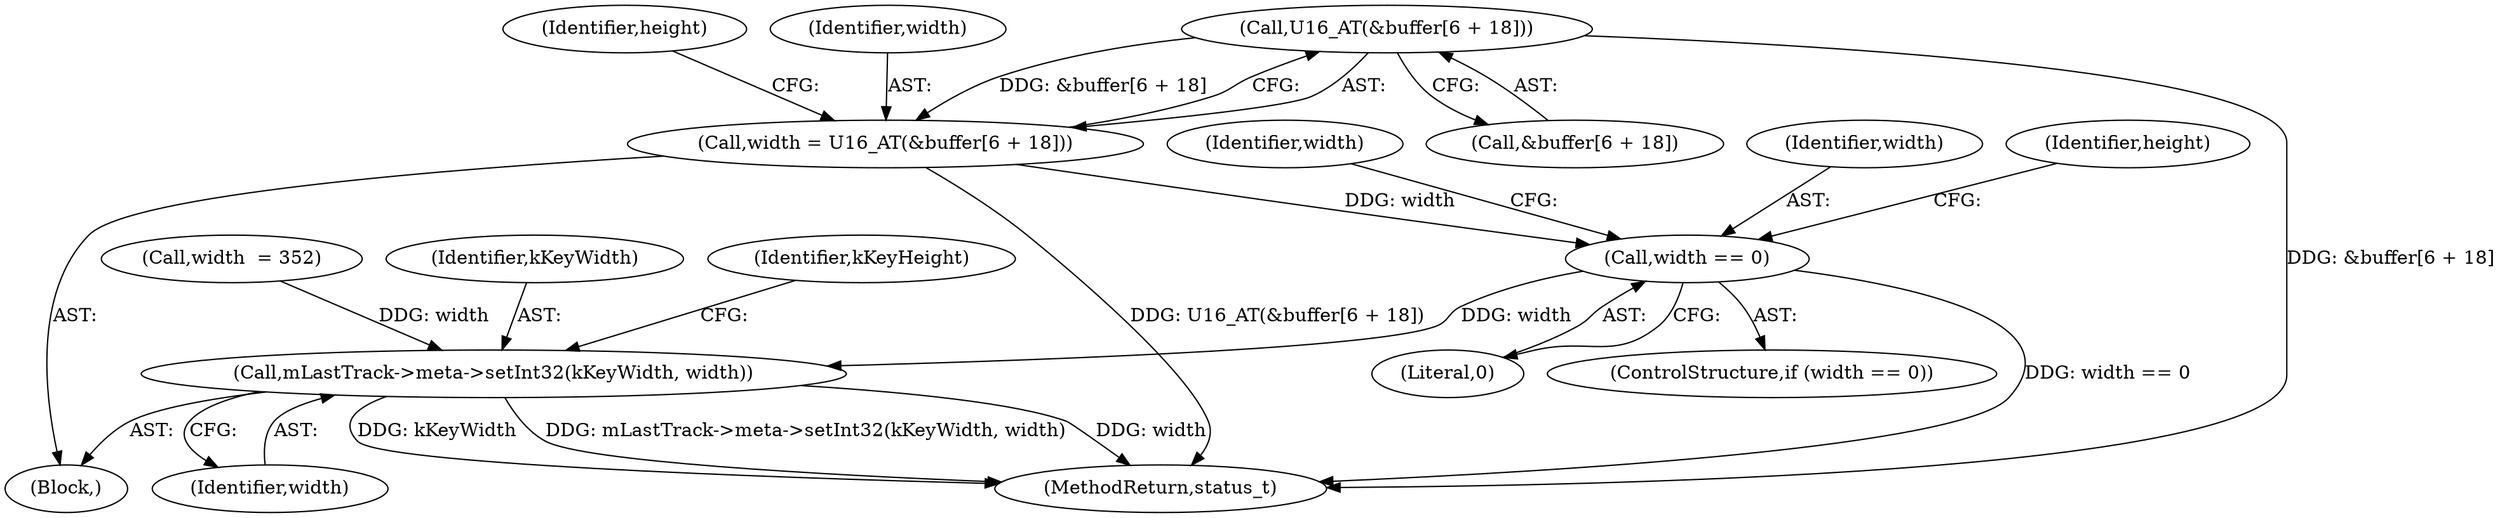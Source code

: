 digraph "0_Android_2674a7218eaa3c87f2ee26d26da5b9170e10f859@array" {
"1001665" [label="(Call,U16_AT(&buffer[6 + 18]))"];
"1001663" [label="(Call,width = U16_AT(&buffer[6 + 18]))"];
"1001683" [label="(Call,width == 0)"];
"1001709" [label="(Call,mLastTrack->meta->setInt32(kKeyWidth, width))"];
"1001684" [label="(Identifier,width)"];
"1001665" [label="(Call,U16_AT(&buffer[6 + 18]))"];
"1001674" [label="(Identifier,height)"];
"1001691" [label="(Identifier,height)"];
"1001664" [label="(Identifier,width)"];
"1001686" [label="(Call,width  = 352)"];
"1001710" [label="(Identifier,kKeyWidth)"];
"1001682" [label="(ControlStructure,if (width == 0))"];
"1001687" [label="(Identifier,width)"];
"1001625" [label="(Block,)"];
"1002927" [label="(MethodReturn,status_t)"];
"1001711" [label="(Identifier,width)"];
"1001663" [label="(Call,width = U16_AT(&buffer[6 + 18]))"];
"1001685" [label="(Literal,0)"];
"1001713" [label="(Identifier,kKeyHeight)"];
"1001666" [label="(Call,&buffer[6 + 18])"];
"1001683" [label="(Call,width == 0)"];
"1001709" [label="(Call,mLastTrack->meta->setInt32(kKeyWidth, width))"];
"1001665" -> "1001663"  [label="AST: "];
"1001665" -> "1001666"  [label="CFG: "];
"1001666" -> "1001665"  [label="AST: "];
"1001663" -> "1001665"  [label="CFG: "];
"1001665" -> "1002927"  [label="DDG: &buffer[6 + 18]"];
"1001665" -> "1001663"  [label="DDG: &buffer[6 + 18]"];
"1001663" -> "1001625"  [label="AST: "];
"1001664" -> "1001663"  [label="AST: "];
"1001674" -> "1001663"  [label="CFG: "];
"1001663" -> "1002927"  [label="DDG: U16_AT(&buffer[6 + 18])"];
"1001663" -> "1001683"  [label="DDG: width"];
"1001683" -> "1001682"  [label="AST: "];
"1001683" -> "1001685"  [label="CFG: "];
"1001684" -> "1001683"  [label="AST: "];
"1001685" -> "1001683"  [label="AST: "];
"1001687" -> "1001683"  [label="CFG: "];
"1001691" -> "1001683"  [label="CFG: "];
"1001683" -> "1002927"  [label="DDG: width == 0"];
"1001683" -> "1001709"  [label="DDG: width"];
"1001709" -> "1001625"  [label="AST: "];
"1001709" -> "1001711"  [label="CFG: "];
"1001710" -> "1001709"  [label="AST: "];
"1001711" -> "1001709"  [label="AST: "];
"1001713" -> "1001709"  [label="CFG: "];
"1001709" -> "1002927"  [label="DDG: mLastTrack->meta->setInt32(kKeyWidth, width)"];
"1001709" -> "1002927"  [label="DDG: width"];
"1001709" -> "1002927"  [label="DDG: kKeyWidth"];
"1001686" -> "1001709"  [label="DDG: width"];
}
